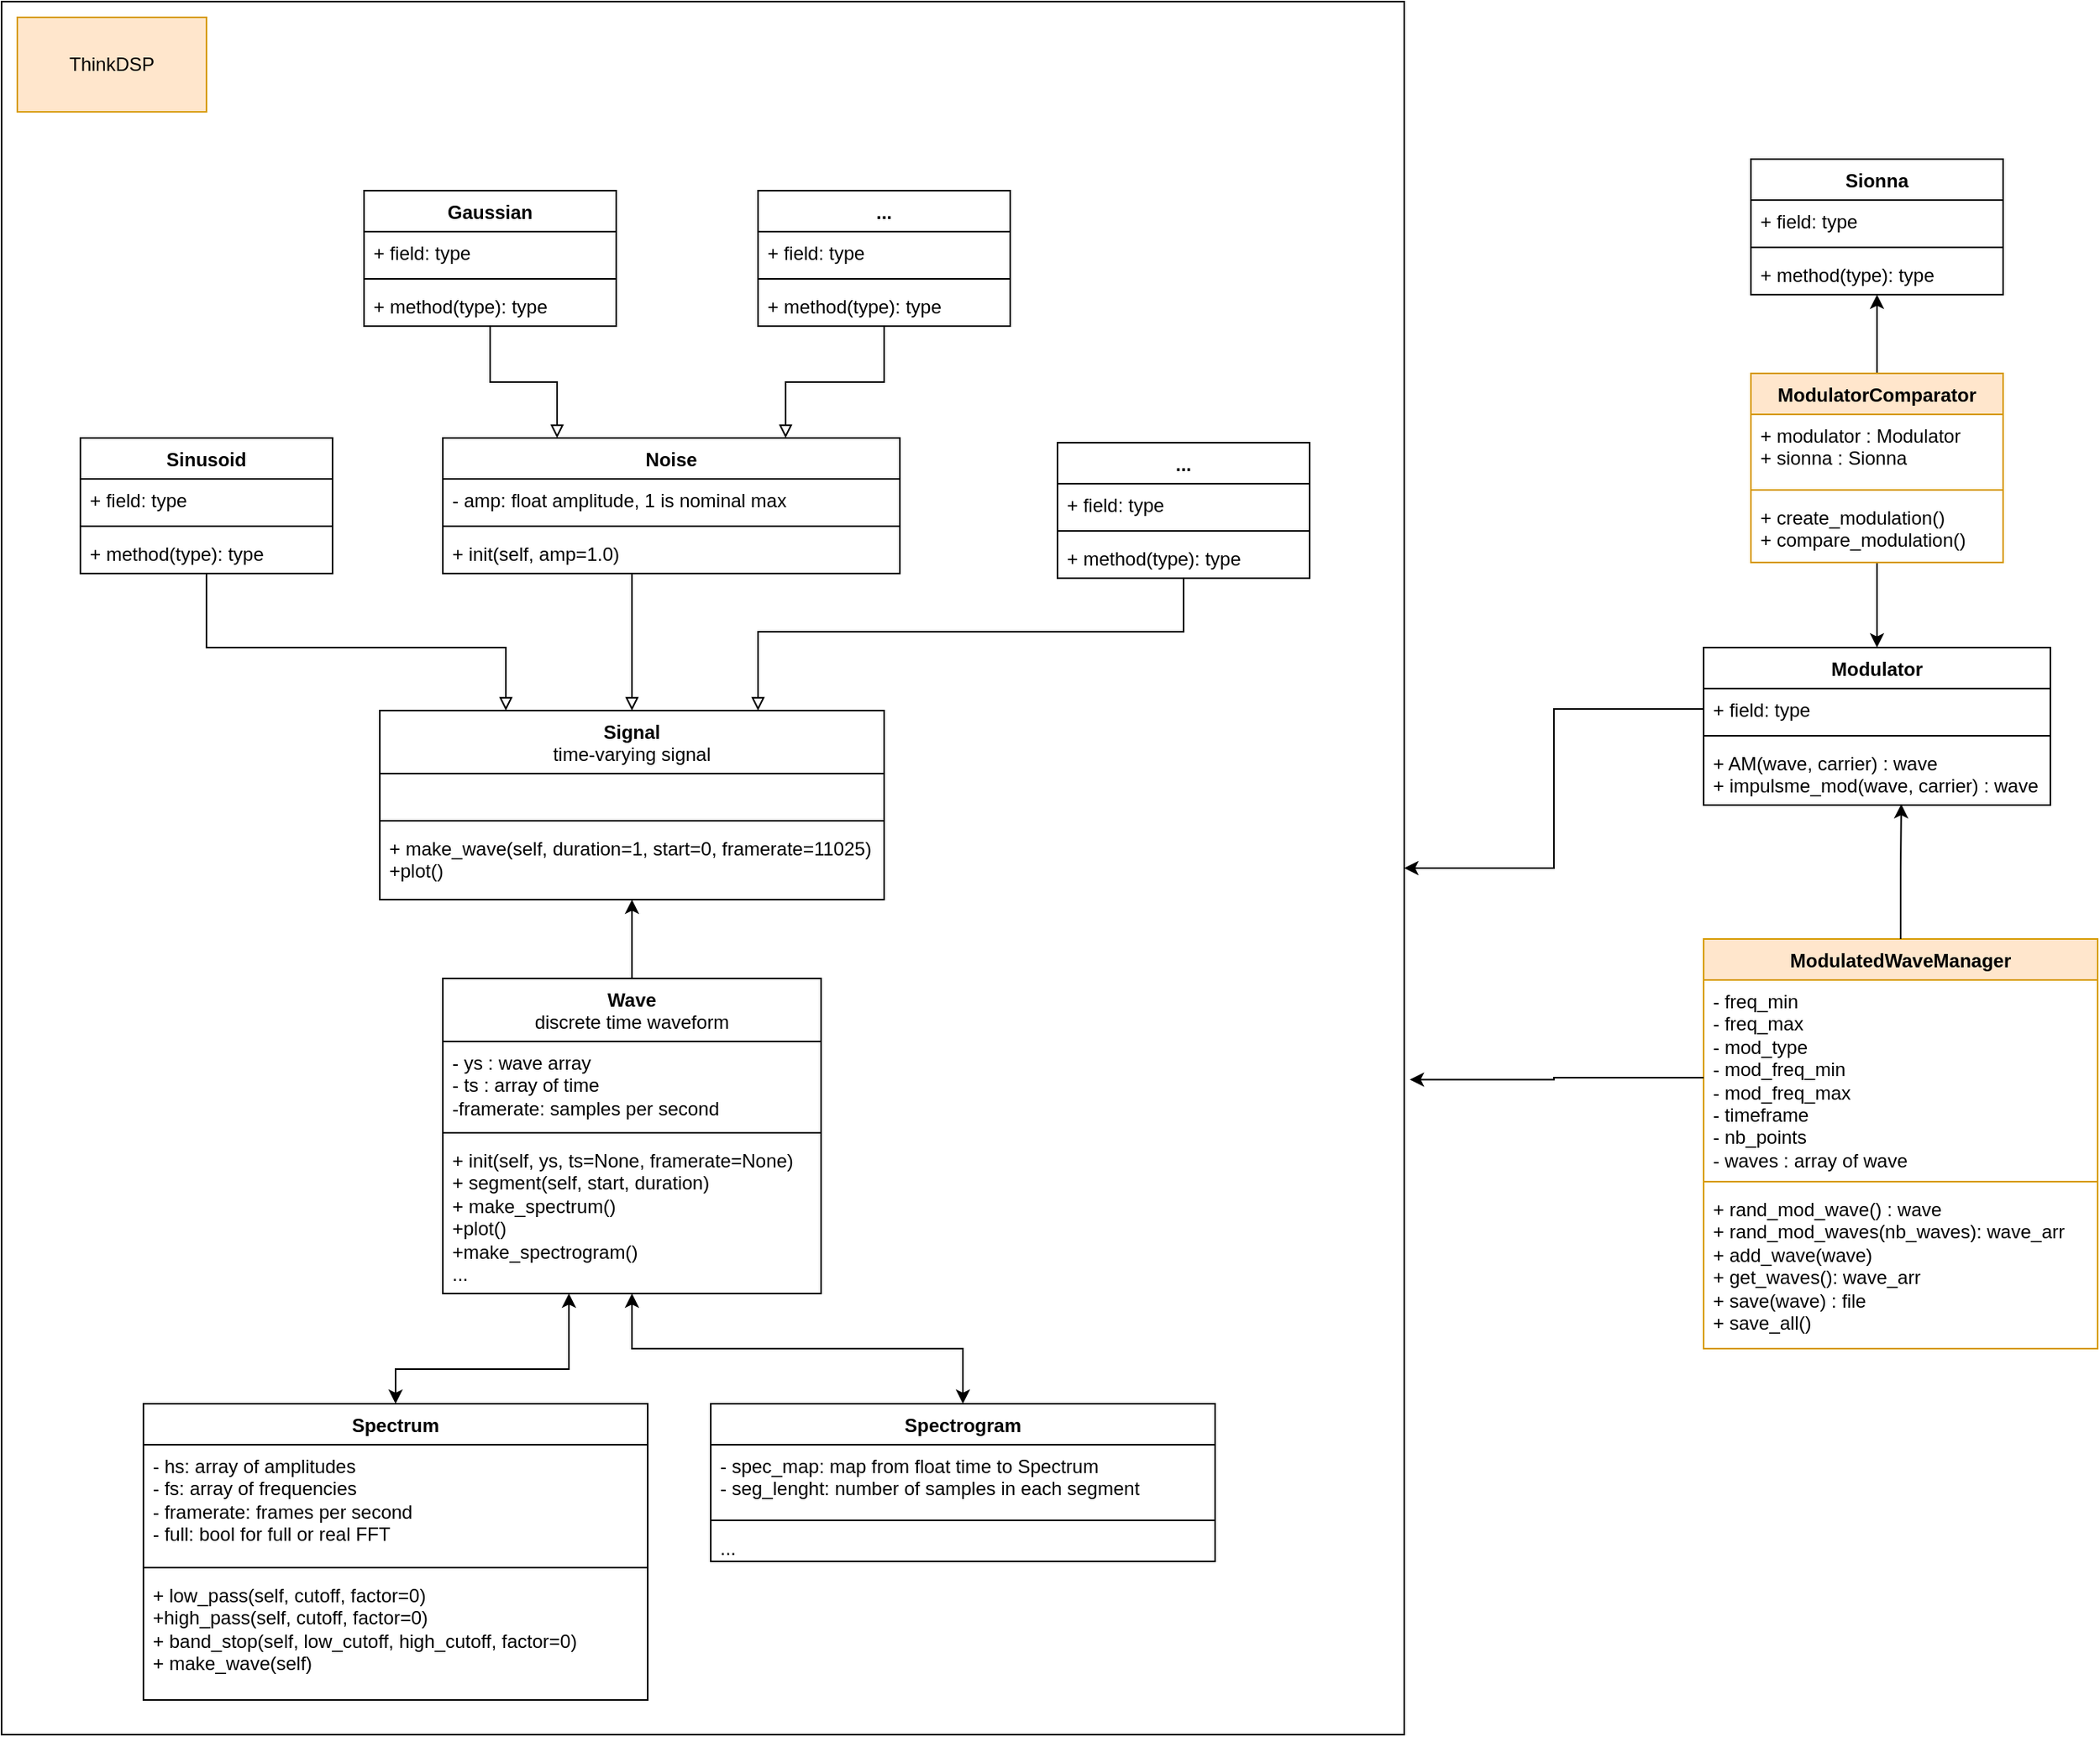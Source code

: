 <mxfile version="22.0.8" type="device" pages="2">
  <diagram name="Waveforms" id="-5vRuvMUi6XSjMrTcM4P">
    <mxGraphModel dx="1900" dy="1642" grid="1" gridSize="10" guides="1" tooltips="1" connect="1" arrows="1" fold="1" page="1" pageScale="1" pageWidth="850" pageHeight="1100" math="0" shadow="0">
      <root>
        <mxCell id="0" />
        <mxCell id="1" parent="0" />
        <mxCell id="QoV-O3xpIGl7pYLtJeuS-9" value="" style="rounded=0;whiteSpace=wrap;html=1;" parent="1" vertex="1">
          <mxGeometry x="-160" y="-430" width="890" height="1100" as="geometry" />
        </mxCell>
        <mxCell id="QoV-O3xpIGl7pYLtJeuS-46" value="" style="edgeStyle=orthogonalEdgeStyle;rounded=0;orthogonalLoop=1;jettySize=auto;html=1;entryX=0.5;entryY=0;entryDx=0;entryDy=0;startArrow=classic;startFill=1;" parent="1" source="QoV-O3xpIGl7pYLtJeuS-1" target="QoV-O3xpIGl7pYLtJeuS-14" edge="1">
          <mxGeometry relative="1" as="geometry">
            <Array as="points">
              <mxPoint x="200" y="438" />
              <mxPoint x="90" y="438" />
            </Array>
          </mxGeometry>
        </mxCell>
        <mxCell id="QoV-O3xpIGl7pYLtJeuS-47" value="" style="edgeStyle=orthogonalEdgeStyle;rounded=0;orthogonalLoop=1;jettySize=auto;html=1;entryX=0.5;entryY=0;entryDx=0;entryDy=0;startArrow=classic;startFill=1;" parent="1" source="QoV-O3xpIGl7pYLtJeuS-1" target="QoV-O3xpIGl7pYLtJeuS-18" edge="1">
          <mxGeometry relative="1" as="geometry" />
        </mxCell>
        <mxCell id="QoV-O3xpIGl7pYLtJeuS-1" value="Wave&lt;br&gt;&lt;span style=&quot;font-weight: normal;&quot;&gt;discrete time waveform&lt;/span&gt;" style="swimlane;fontStyle=1;align=center;verticalAlign=top;childLayout=stackLayout;horizontal=1;startSize=40;horizontalStack=0;resizeParent=1;resizeParentMax=0;resizeLast=0;collapsible=1;marginBottom=0;whiteSpace=wrap;html=1;" parent="1" vertex="1">
          <mxGeometry x="120" y="190" width="240" height="200" as="geometry" />
        </mxCell>
        <mxCell id="QoV-O3xpIGl7pYLtJeuS-2" value="- ys : wave array&lt;br&gt;- ts : array of time&lt;br&gt;-framerate: samples per second&lt;br&gt;" style="text;strokeColor=none;fillColor=none;align=left;verticalAlign=top;spacingLeft=4;spacingRight=4;overflow=hidden;rotatable=0;points=[[0,0.5],[1,0.5]];portConstraint=eastwest;whiteSpace=wrap;html=1;" parent="QoV-O3xpIGl7pYLtJeuS-1" vertex="1">
          <mxGeometry y="40" width="240" height="54" as="geometry" />
        </mxCell>
        <mxCell id="QoV-O3xpIGl7pYLtJeuS-3" value="" style="line;strokeWidth=1;fillColor=none;align=left;verticalAlign=middle;spacingTop=-1;spacingLeft=3;spacingRight=3;rotatable=0;labelPosition=right;points=[];portConstraint=eastwest;strokeColor=inherit;" parent="QoV-O3xpIGl7pYLtJeuS-1" vertex="1">
          <mxGeometry y="94" width="240" height="8" as="geometry" />
        </mxCell>
        <mxCell id="QoV-O3xpIGl7pYLtJeuS-4" value="+ init(self, ys, ts=None, framerate=None)&lt;br&gt;+ segment(self, start, duration)&lt;br&gt;+ make_spectrum()&lt;br&gt;+plot()&lt;br&gt;+make_spectrogram()&lt;br&gt;..." style="text;strokeColor=none;fillColor=none;align=left;verticalAlign=top;spacingLeft=4;spacingRight=4;overflow=hidden;rotatable=0;points=[[0,0.5],[1,0.5]];portConstraint=eastwest;whiteSpace=wrap;html=1;" parent="QoV-O3xpIGl7pYLtJeuS-1" vertex="1">
          <mxGeometry y="102" width="240" height="98" as="geometry" />
        </mxCell>
        <mxCell id="QoV-O3xpIGl7pYLtJeuS-44" value="" style="edgeStyle=orthogonalEdgeStyle;rounded=0;orthogonalLoop=1;jettySize=auto;html=1;entryX=0.5;entryY=0;entryDx=0;entryDy=0;endArrow=block;endFill=0;" parent="1" source="QoV-O3xpIGl7pYLtJeuS-5" target="QoV-O3xpIGl7pYLtJeuS-10" edge="1">
          <mxGeometry relative="1" as="geometry">
            <mxPoint x="240" y="20" as="targetPoint" />
            <Array as="points">
              <mxPoint x="240" y="-40" />
              <mxPoint x="240" y="-40" />
            </Array>
          </mxGeometry>
        </mxCell>
        <mxCell id="QoV-O3xpIGl7pYLtJeuS-5" value="Noise" style="swimlane;fontStyle=1;align=center;verticalAlign=top;childLayout=stackLayout;horizontal=1;startSize=26;horizontalStack=0;resizeParent=1;resizeParentMax=0;resizeLast=0;collapsible=1;marginBottom=0;whiteSpace=wrap;html=1;" parent="1" vertex="1">
          <mxGeometry x="120" y="-153" width="290" height="86" as="geometry" />
        </mxCell>
        <mxCell id="QoV-O3xpIGl7pYLtJeuS-6" value="- amp: float amplitude, 1 is nominal max" style="text;strokeColor=none;fillColor=none;align=left;verticalAlign=top;spacingLeft=4;spacingRight=4;overflow=hidden;rotatable=0;points=[[0,0.5],[1,0.5]];portConstraint=eastwest;whiteSpace=wrap;html=1;" parent="QoV-O3xpIGl7pYLtJeuS-5" vertex="1">
          <mxGeometry y="26" width="290" height="26" as="geometry" />
        </mxCell>
        <mxCell id="QoV-O3xpIGl7pYLtJeuS-7" value="" style="line;strokeWidth=1;fillColor=none;align=left;verticalAlign=middle;spacingTop=-1;spacingLeft=3;spacingRight=3;rotatable=0;labelPosition=right;points=[];portConstraint=eastwest;strokeColor=inherit;" parent="QoV-O3xpIGl7pYLtJeuS-5" vertex="1">
          <mxGeometry y="52" width="290" height="8" as="geometry" />
        </mxCell>
        <mxCell id="QoV-O3xpIGl7pYLtJeuS-8" value="+ init(self, amp=1.0)" style="text;strokeColor=none;fillColor=none;align=left;verticalAlign=top;spacingLeft=4;spacingRight=4;overflow=hidden;rotatable=0;points=[[0,0.5],[1,0.5]];portConstraint=eastwest;whiteSpace=wrap;html=1;" parent="QoV-O3xpIGl7pYLtJeuS-5" vertex="1">
          <mxGeometry y="60" width="290" height="26" as="geometry" />
        </mxCell>
        <mxCell id="QoV-O3xpIGl7pYLtJeuS-10" value="Signal&lt;br&gt;&lt;span style=&quot;font-weight: normal;&quot;&gt;time-varying signal&lt;/span&gt;" style="swimlane;fontStyle=1;align=center;verticalAlign=top;childLayout=stackLayout;horizontal=1;startSize=40;horizontalStack=0;resizeParent=1;resizeParentMax=0;resizeLast=0;collapsible=1;marginBottom=0;whiteSpace=wrap;html=1;" parent="1" vertex="1">
          <mxGeometry x="80" y="20" width="320" height="120" as="geometry" />
        </mxCell>
        <mxCell id="QoV-O3xpIGl7pYLtJeuS-11" value="&lt;br&gt;" style="text;strokeColor=none;fillColor=none;align=left;verticalAlign=top;spacingLeft=4;spacingRight=4;overflow=hidden;rotatable=0;points=[[0,0.5],[1,0.5]];portConstraint=eastwest;whiteSpace=wrap;html=1;" parent="QoV-O3xpIGl7pYLtJeuS-10" vertex="1">
          <mxGeometry y="40" width="320" height="26" as="geometry" />
        </mxCell>
        <mxCell id="QoV-O3xpIGl7pYLtJeuS-12" value="" style="line;strokeWidth=1;fillColor=none;align=left;verticalAlign=middle;spacingTop=-1;spacingLeft=3;spacingRight=3;rotatable=0;labelPosition=right;points=[];portConstraint=eastwest;strokeColor=inherit;" parent="QoV-O3xpIGl7pYLtJeuS-10" vertex="1">
          <mxGeometry y="66" width="320" height="8" as="geometry" />
        </mxCell>
        <mxCell id="QoV-O3xpIGl7pYLtJeuS-13" value="+ make_wave(self, duration=1, start=0, framerate=11025)&lt;br&gt;+plot()" style="text;strokeColor=none;fillColor=none;align=left;verticalAlign=top;spacingLeft=4;spacingRight=4;overflow=hidden;rotatable=0;points=[[0,0.5],[1,0.5]];portConstraint=eastwest;whiteSpace=wrap;html=1;" parent="QoV-O3xpIGl7pYLtJeuS-10" vertex="1">
          <mxGeometry y="74" width="320" height="46" as="geometry" />
        </mxCell>
        <mxCell id="QoV-O3xpIGl7pYLtJeuS-14" value="Spectrum" style="swimlane;fontStyle=1;align=center;verticalAlign=top;childLayout=stackLayout;horizontal=1;startSize=26;horizontalStack=0;resizeParent=1;resizeParentMax=0;resizeLast=0;collapsible=1;marginBottom=0;whiteSpace=wrap;html=1;" parent="1" vertex="1">
          <mxGeometry x="-70" y="460" width="320" height="188" as="geometry" />
        </mxCell>
        <mxCell id="QoV-O3xpIGl7pYLtJeuS-15" value="- hs: array of amplitudes&lt;br&gt;- fs: array of frequencies&lt;br&gt;- framerate: frames per second&lt;br&gt;- full: bool for full or real FFT" style="text;strokeColor=none;fillColor=none;align=left;verticalAlign=top;spacingLeft=4;spacingRight=4;overflow=hidden;rotatable=0;points=[[0,0.5],[1,0.5]];portConstraint=eastwest;whiteSpace=wrap;html=1;" parent="QoV-O3xpIGl7pYLtJeuS-14" vertex="1">
          <mxGeometry y="26" width="320" height="74" as="geometry" />
        </mxCell>
        <mxCell id="QoV-O3xpIGl7pYLtJeuS-16" value="" style="line;strokeWidth=1;fillColor=none;align=left;verticalAlign=middle;spacingTop=-1;spacingLeft=3;spacingRight=3;rotatable=0;labelPosition=right;points=[];portConstraint=eastwest;strokeColor=inherit;" parent="QoV-O3xpIGl7pYLtJeuS-14" vertex="1">
          <mxGeometry y="100" width="320" height="8" as="geometry" />
        </mxCell>
        <mxCell id="QoV-O3xpIGl7pYLtJeuS-17" value="+ low_pass(self, cutoff, factor=0)&lt;br&gt;+high_pass(self, cutoff, factor=0)&lt;br&gt;+ band_stop(self, low_cutoff, high_cutoff, factor=0)&lt;br&gt;+ make_wave(self)" style="text;strokeColor=none;fillColor=none;align=left;verticalAlign=top;spacingLeft=4;spacingRight=4;overflow=hidden;rotatable=0;points=[[0,0.5],[1,0.5]];portConstraint=eastwest;whiteSpace=wrap;html=1;" parent="QoV-O3xpIGl7pYLtJeuS-14" vertex="1">
          <mxGeometry y="108" width="320" height="80" as="geometry" />
        </mxCell>
        <mxCell id="QoV-O3xpIGl7pYLtJeuS-18" value="Spectrogram" style="swimlane;fontStyle=1;align=center;verticalAlign=top;childLayout=stackLayout;horizontal=1;startSize=26;horizontalStack=0;resizeParent=1;resizeParentMax=0;resizeLast=0;collapsible=1;marginBottom=0;whiteSpace=wrap;html=1;" parent="1" vertex="1">
          <mxGeometry x="290" y="460" width="320" height="100" as="geometry" />
        </mxCell>
        <mxCell id="QoV-O3xpIGl7pYLtJeuS-19" value="- spec_map: map from float time to Spectrum&lt;br&gt;- seg_lenght: number of samples in each segment" style="text;strokeColor=none;fillColor=none;align=left;verticalAlign=top;spacingLeft=4;spacingRight=4;overflow=hidden;rotatable=0;points=[[0,0.5],[1,0.5]];portConstraint=eastwest;whiteSpace=wrap;html=1;" parent="QoV-O3xpIGl7pYLtJeuS-18" vertex="1">
          <mxGeometry y="26" width="320" height="44" as="geometry" />
        </mxCell>
        <mxCell id="QoV-O3xpIGl7pYLtJeuS-20" value="" style="line;strokeWidth=1;fillColor=none;align=left;verticalAlign=middle;spacingTop=-1;spacingLeft=3;spacingRight=3;rotatable=0;labelPosition=right;points=[];portConstraint=eastwest;strokeColor=inherit;" parent="QoV-O3xpIGl7pYLtJeuS-18" vertex="1">
          <mxGeometry y="70" width="320" height="8" as="geometry" />
        </mxCell>
        <mxCell id="QoV-O3xpIGl7pYLtJeuS-21" value="..." style="text;strokeColor=none;fillColor=none;align=left;verticalAlign=top;spacingLeft=4;spacingRight=4;overflow=hidden;rotatable=0;points=[[0,0.5],[1,0.5]];portConstraint=eastwest;whiteSpace=wrap;html=1;" parent="QoV-O3xpIGl7pYLtJeuS-18" vertex="1">
          <mxGeometry y="78" width="320" height="22" as="geometry" />
        </mxCell>
        <mxCell id="QoV-O3xpIGl7pYLtJeuS-40" value="" style="edgeStyle=orthogonalEdgeStyle;rounded=0;orthogonalLoop=1;jettySize=auto;html=1;endArrow=block;endFill=0;entryX=0.75;entryY=0;entryDx=0;entryDy=0;" parent="1" source="QoV-O3xpIGl7pYLtJeuS-22" target="QoV-O3xpIGl7pYLtJeuS-10" edge="1">
          <mxGeometry relative="1" as="geometry">
            <mxPoint x="160" y="20" as="targetPoint" />
            <Array as="points">
              <mxPoint x="590" y="-30" />
              <mxPoint x="320" y="-30" />
            </Array>
          </mxGeometry>
        </mxCell>
        <mxCell id="QoV-O3xpIGl7pYLtJeuS-22" value="..." style="swimlane;fontStyle=1;align=center;verticalAlign=top;childLayout=stackLayout;horizontal=1;startSize=26;horizontalStack=0;resizeParent=1;resizeParentMax=0;resizeLast=0;collapsible=1;marginBottom=0;whiteSpace=wrap;html=1;" parent="1" vertex="1">
          <mxGeometry x="510" y="-150" width="160" height="86" as="geometry" />
        </mxCell>
        <mxCell id="QoV-O3xpIGl7pYLtJeuS-23" value="+ field: type" style="text;strokeColor=none;fillColor=none;align=left;verticalAlign=top;spacingLeft=4;spacingRight=4;overflow=hidden;rotatable=0;points=[[0,0.5],[1,0.5]];portConstraint=eastwest;whiteSpace=wrap;html=1;" parent="QoV-O3xpIGl7pYLtJeuS-22" vertex="1">
          <mxGeometry y="26" width="160" height="26" as="geometry" />
        </mxCell>
        <mxCell id="QoV-O3xpIGl7pYLtJeuS-24" value="" style="line;strokeWidth=1;fillColor=none;align=left;verticalAlign=middle;spacingTop=-1;spacingLeft=3;spacingRight=3;rotatable=0;labelPosition=right;points=[];portConstraint=eastwest;strokeColor=inherit;" parent="QoV-O3xpIGl7pYLtJeuS-22" vertex="1">
          <mxGeometry y="52" width="160" height="8" as="geometry" />
        </mxCell>
        <mxCell id="QoV-O3xpIGl7pYLtJeuS-25" value="+ method(type): type" style="text;strokeColor=none;fillColor=none;align=left;verticalAlign=top;spacingLeft=4;spacingRight=4;overflow=hidden;rotatable=0;points=[[0,0.5],[1,0.5]];portConstraint=eastwest;whiteSpace=wrap;html=1;" parent="QoV-O3xpIGl7pYLtJeuS-22" vertex="1">
          <mxGeometry y="60" width="160" height="26" as="geometry" />
        </mxCell>
        <mxCell id="QoV-O3xpIGl7pYLtJeuS-38" value="" style="edgeStyle=orthogonalEdgeStyle;rounded=0;orthogonalLoop=1;jettySize=auto;html=1;entryX=0.25;entryY=0;entryDx=0;entryDy=0;endArrow=block;endFill=0;" parent="1" source="QoV-O3xpIGl7pYLtJeuS-26" target="QoV-O3xpIGl7pYLtJeuS-10" edge="1">
          <mxGeometry relative="1" as="geometry">
            <mxPoint y="20" as="targetPoint" />
            <Array as="points">
              <mxPoint x="-30" y="-20" />
              <mxPoint x="160" y="-20" />
            </Array>
          </mxGeometry>
        </mxCell>
        <mxCell id="QoV-O3xpIGl7pYLtJeuS-26" value="Sinusoid" style="swimlane;fontStyle=1;align=center;verticalAlign=top;childLayout=stackLayout;horizontal=1;startSize=26;horizontalStack=0;resizeParent=1;resizeParentMax=0;resizeLast=0;collapsible=1;marginBottom=0;whiteSpace=wrap;html=1;" parent="1" vertex="1">
          <mxGeometry x="-110" y="-153" width="160" height="86" as="geometry" />
        </mxCell>
        <mxCell id="QoV-O3xpIGl7pYLtJeuS-27" value="+ field: type" style="text;strokeColor=none;fillColor=none;align=left;verticalAlign=top;spacingLeft=4;spacingRight=4;overflow=hidden;rotatable=0;points=[[0,0.5],[1,0.5]];portConstraint=eastwest;whiteSpace=wrap;html=1;" parent="QoV-O3xpIGl7pYLtJeuS-26" vertex="1">
          <mxGeometry y="26" width="160" height="26" as="geometry" />
        </mxCell>
        <mxCell id="QoV-O3xpIGl7pYLtJeuS-28" value="" style="line;strokeWidth=1;fillColor=none;align=left;verticalAlign=middle;spacingTop=-1;spacingLeft=3;spacingRight=3;rotatable=0;labelPosition=right;points=[];portConstraint=eastwest;strokeColor=inherit;" parent="QoV-O3xpIGl7pYLtJeuS-26" vertex="1">
          <mxGeometry y="52" width="160" height="8" as="geometry" />
        </mxCell>
        <mxCell id="QoV-O3xpIGl7pYLtJeuS-29" value="+ method(type): type" style="text;strokeColor=none;fillColor=none;align=left;verticalAlign=top;spacingLeft=4;spacingRight=4;overflow=hidden;rotatable=0;points=[[0,0.5],[1,0.5]];portConstraint=eastwest;whiteSpace=wrap;html=1;" parent="QoV-O3xpIGl7pYLtJeuS-26" vertex="1">
          <mxGeometry y="60" width="160" height="26" as="geometry" />
        </mxCell>
        <mxCell id="QoV-O3xpIGl7pYLtJeuS-41" value="" style="edgeStyle=orthogonalEdgeStyle;rounded=0;orthogonalLoop=1;jettySize=auto;html=1;entryX=0.25;entryY=0;entryDx=0;entryDy=0;endArrow=block;endFill=0;" parent="1" source="QoV-O3xpIGl7pYLtJeuS-30" target="QoV-O3xpIGl7pYLtJeuS-5" edge="1">
          <mxGeometry relative="1" as="geometry" />
        </mxCell>
        <mxCell id="QoV-O3xpIGl7pYLtJeuS-30" value="Gaussian" style="swimlane;fontStyle=1;align=center;verticalAlign=top;childLayout=stackLayout;horizontal=1;startSize=26;horizontalStack=0;resizeParent=1;resizeParentMax=0;resizeLast=0;collapsible=1;marginBottom=0;whiteSpace=wrap;html=1;" parent="1" vertex="1">
          <mxGeometry x="70" y="-310" width="160" height="86" as="geometry" />
        </mxCell>
        <mxCell id="QoV-O3xpIGl7pYLtJeuS-31" value="+ field: type" style="text;strokeColor=none;fillColor=none;align=left;verticalAlign=top;spacingLeft=4;spacingRight=4;overflow=hidden;rotatable=0;points=[[0,0.5],[1,0.5]];portConstraint=eastwest;whiteSpace=wrap;html=1;" parent="QoV-O3xpIGl7pYLtJeuS-30" vertex="1">
          <mxGeometry y="26" width="160" height="26" as="geometry" />
        </mxCell>
        <mxCell id="QoV-O3xpIGl7pYLtJeuS-32" value="" style="line;strokeWidth=1;fillColor=none;align=left;verticalAlign=middle;spacingTop=-1;spacingLeft=3;spacingRight=3;rotatable=0;labelPosition=right;points=[];portConstraint=eastwest;strokeColor=inherit;" parent="QoV-O3xpIGl7pYLtJeuS-30" vertex="1">
          <mxGeometry y="52" width="160" height="8" as="geometry" />
        </mxCell>
        <mxCell id="QoV-O3xpIGl7pYLtJeuS-33" value="+ method(type): type" style="text;strokeColor=none;fillColor=none;align=left;verticalAlign=top;spacingLeft=4;spacingRight=4;overflow=hidden;rotatable=0;points=[[0,0.5],[1,0.5]];portConstraint=eastwest;whiteSpace=wrap;html=1;" parent="QoV-O3xpIGl7pYLtJeuS-30" vertex="1">
          <mxGeometry y="60" width="160" height="26" as="geometry" />
        </mxCell>
        <mxCell id="QoV-O3xpIGl7pYLtJeuS-42" value="" style="edgeStyle=orthogonalEdgeStyle;rounded=0;orthogonalLoop=1;jettySize=auto;html=1;entryX=0.75;entryY=0;entryDx=0;entryDy=0;endArrow=block;endFill=0;" parent="1" source="QoV-O3xpIGl7pYLtJeuS-34" target="QoV-O3xpIGl7pYLtJeuS-5" edge="1">
          <mxGeometry relative="1" as="geometry" />
        </mxCell>
        <mxCell id="QoV-O3xpIGl7pYLtJeuS-34" value="..." style="swimlane;fontStyle=1;align=center;verticalAlign=top;childLayout=stackLayout;horizontal=1;startSize=26;horizontalStack=0;resizeParent=1;resizeParentMax=0;resizeLast=0;collapsible=1;marginBottom=0;whiteSpace=wrap;html=1;" parent="1" vertex="1">
          <mxGeometry x="320" y="-310" width="160" height="86" as="geometry" />
        </mxCell>
        <mxCell id="QoV-O3xpIGl7pYLtJeuS-35" value="+ field: type" style="text;strokeColor=none;fillColor=none;align=left;verticalAlign=top;spacingLeft=4;spacingRight=4;overflow=hidden;rotatable=0;points=[[0,0.5],[1,0.5]];portConstraint=eastwest;whiteSpace=wrap;html=1;" parent="QoV-O3xpIGl7pYLtJeuS-34" vertex="1">
          <mxGeometry y="26" width="160" height="26" as="geometry" />
        </mxCell>
        <mxCell id="QoV-O3xpIGl7pYLtJeuS-36" value="" style="line;strokeWidth=1;fillColor=none;align=left;verticalAlign=middle;spacingTop=-1;spacingLeft=3;spacingRight=3;rotatable=0;labelPosition=right;points=[];portConstraint=eastwest;strokeColor=inherit;" parent="QoV-O3xpIGl7pYLtJeuS-34" vertex="1">
          <mxGeometry y="52" width="160" height="8" as="geometry" />
        </mxCell>
        <mxCell id="QoV-O3xpIGl7pYLtJeuS-37" value="+ method(type): type" style="text;strokeColor=none;fillColor=none;align=left;verticalAlign=top;spacingLeft=4;spacingRight=4;overflow=hidden;rotatable=0;points=[[0,0.5],[1,0.5]];portConstraint=eastwest;whiteSpace=wrap;html=1;" parent="QoV-O3xpIGl7pYLtJeuS-34" vertex="1">
          <mxGeometry y="60" width="160" height="26" as="geometry" />
        </mxCell>
        <mxCell id="QoV-O3xpIGl7pYLtJeuS-45" style="edgeStyle=orthogonalEdgeStyle;rounded=0;orthogonalLoop=1;jettySize=auto;html=1;exitX=0.5;exitY=0;exitDx=0;exitDy=0;entryX=0.5;entryY=1;entryDx=0;entryDy=0;entryPerimeter=0;" parent="1" source="QoV-O3xpIGl7pYLtJeuS-1" target="QoV-O3xpIGl7pYLtJeuS-13" edge="1">
          <mxGeometry relative="1" as="geometry">
            <Array as="points" />
          </mxGeometry>
        </mxCell>
        <mxCell id="QoV-O3xpIGl7pYLtJeuS-48" value="ThinkDSP" style="rounded=0;whiteSpace=wrap;html=1;fillColor=#ffe6cc;strokeColor=#d79b00;" parent="1" vertex="1">
          <mxGeometry x="-150" y="-420" width="120" height="60" as="geometry" />
        </mxCell>
        <mxCell id="QoV-O3xpIGl7pYLtJeuS-49" value="ModulatedWaveManager" style="swimlane;fontStyle=1;align=center;verticalAlign=top;childLayout=stackLayout;horizontal=1;startSize=26;horizontalStack=0;resizeParent=1;resizeParentMax=0;resizeLast=0;collapsible=1;marginBottom=0;whiteSpace=wrap;html=1;fillColor=#ffe6cc;strokeColor=#d79b00;" parent="1" vertex="1">
          <mxGeometry x="920" y="165" width="250" height="260" as="geometry" />
        </mxCell>
        <mxCell id="QoV-O3xpIGl7pYLtJeuS-50" value="- freq_min&lt;br&gt;- freq_max&lt;br&gt;- mod_type&lt;br&gt;- mod_freq_min&lt;br&gt;- mod_freq_max&lt;br&gt;- timeframe&lt;br&gt;- nb_points&lt;br&gt;- waves : array of wave" style="text;strokeColor=none;fillColor=none;align=left;verticalAlign=top;spacingLeft=4;spacingRight=4;overflow=hidden;rotatable=0;points=[[0,0.5],[1,0.5]];portConstraint=eastwest;whiteSpace=wrap;html=1;" parent="QoV-O3xpIGl7pYLtJeuS-49" vertex="1">
          <mxGeometry y="26" width="250" height="124" as="geometry" />
        </mxCell>
        <mxCell id="QoV-O3xpIGl7pYLtJeuS-51" value="" style="line;strokeWidth=1;fillColor=none;align=left;verticalAlign=middle;spacingTop=-1;spacingLeft=3;spacingRight=3;rotatable=0;labelPosition=right;points=[];portConstraint=eastwest;strokeColor=inherit;" parent="QoV-O3xpIGl7pYLtJeuS-49" vertex="1">
          <mxGeometry y="150" width="250" height="8" as="geometry" />
        </mxCell>
        <mxCell id="QoV-O3xpIGl7pYLtJeuS-52" value="+ rand_mod_wave() : wave&lt;br&gt;+ rand_mod_waves(nb_waves): wave_arr&lt;br&gt;+ add_wave(wave)&lt;br&gt;+ get_waves(): wave_arr&lt;br&gt;+ save(wave) : file&lt;br&gt;+ save_all()" style="text;strokeColor=none;fillColor=none;align=left;verticalAlign=top;spacingLeft=4;spacingRight=4;overflow=hidden;rotatable=0;points=[[0,0.5],[1,0.5]];portConstraint=eastwest;whiteSpace=wrap;html=1;" parent="QoV-O3xpIGl7pYLtJeuS-49" vertex="1">
          <mxGeometry y="158" width="250" height="102" as="geometry" />
        </mxCell>
        <mxCell id="QoV-O3xpIGl7pYLtJeuS-53" value="Modulator" style="swimlane;fontStyle=1;align=center;verticalAlign=top;childLayout=stackLayout;horizontal=1;startSize=26;horizontalStack=0;resizeParent=1;resizeParentMax=0;resizeLast=0;collapsible=1;marginBottom=0;whiteSpace=wrap;html=1;" parent="1" vertex="1">
          <mxGeometry x="920" y="-20" width="220" height="100" as="geometry" />
        </mxCell>
        <mxCell id="QoV-O3xpIGl7pYLtJeuS-54" value="+ field: type" style="text;strokeColor=none;fillColor=none;align=left;verticalAlign=top;spacingLeft=4;spacingRight=4;overflow=hidden;rotatable=0;points=[[0,0.5],[1,0.5]];portConstraint=eastwest;whiteSpace=wrap;html=1;" parent="QoV-O3xpIGl7pYLtJeuS-53" vertex="1">
          <mxGeometry y="26" width="220" height="26" as="geometry" />
        </mxCell>
        <mxCell id="QoV-O3xpIGl7pYLtJeuS-55" value="" style="line;strokeWidth=1;fillColor=none;align=left;verticalAlign=middle;spacingTop=-1;spacingLeft=3;spacingRight=3;rotatable=0;labelPosition=right;points=[];portConstraint=eastwest;strokeColor=inherit;" parent="QoV-O3xpIGl7pYLtJeuS-53" vertex="1">
          <mxGeometry y="52" width="220" height="8" as="geometry" />
        </mxCell>
        <mxCell id="QoV-O3xpIGl7pYLtJeuS-56" value="+ AM(wave, carrier) : wave&lt;br&gt;+ impulsme_mod(wave, carrier) : wave" style="text;strokeColor=none;fillColor=none;align=left;verticalAlign=top;spacingLeft=4;spacingRight=4;overflow=hidden;rotatable=0;points=[[0,0.5],[1,0.5]];portConstraint=eastwest;whiteSpace=wrap;html=1;" parent="QoV-O3xpIGl7pYLtJeuS-53" vertex="1">
          <mxGeometry y="60" width="220" height="40" as="geometry" />
        </mxCell>
        <mxCell id="QoV-O3xpIGl7pYLtJeuS-57" style="edgeStyle=orthogonalEdgeStyle;rounded=0;orthogonalLoop=1;jettySize=auto;html=1;exitX=0;exitY=0.5;exitDx=0;exitDy=0;entryX=1.004;entryY=0.622;entryDx=0;entryDy=0;entryPerimeter=0;" parent="1" source="QoV-O3xpIGl7pYLtJeuS-50" target="QoV-O3xpIGl7pYLtJeuS-9" edge="1">
          <mxGeometry relative="1" as="geometry" />
        </mxCell>
        <mxCell id="QoV-O3xpIGl7pYLtJeuS-58" style="edgeStyle=orthogonalEdgeStyle;rounded=0;orthogonalLoop=1;jettySize=auto;html=1;exitX=0;exitY=0.5;exitDx=0;exitDy=0;entryX=1;entryY=0.5;entryDx=0;entryDy=0;" parent="1" source="QoV-O3xpIGl7pYLtJeuS-54" target="QoV-O3xpIGl7pYLtJeuS-9" edge="1">
          <mxGeometry relative="1" as="geometry" />
        </mxCell>
        <mxCell id="QoV-O3xpIGl7pYLtJeuS-59" style="edgeStyle=orthogonalEdgeStyle;rounded=0;orthogonalLoop=1;jettySize=auto;html=1;exitX=0.5;exitY=0;exitDx=0;exitDy=0;entryX=0.57;entryY=0.985;entryDx=0;entryDy=0;entryPerimeter=0;" parent="1" source="QoV-O3xpIGl7pYLtJeuS-49" target="QoV-O3xpIGl7pYLtJeuS-56" edge="1">
          <mxGeometry relative="1" as="geometry" />
        </mxCell>
        <mxCell id="JEuEeUjZBlW3lh72F8i5-9" value="" style="edgeStyle=orthogonalEdgeStyle;rounded=0;orthogonalLoop=1;jettySize=auto;html=1;" edge="1" parent="1" source="JEuEeUjZBlW3lh72F8i5-1" target="JEuEeUjZBlW3lh72F8i5-8">
          <mxGeometry relative="1" as="geometry">
            <Array as="points">
              <mxPoint x="1030" y="-270" />
              <mxPoint x="1030" y="-270" />
            </Array>
          </mxGeometry>
        </mxCell>
        <mxCell id="JEuEeUjZBlW3lh72F8i5-10" value="" style="edgeStyle=orthogonalEdgeStyle;rounded=0;orthogonalLoop=1;jettySize=auto;html=1;entryX=0.5;entryY=0;entryDx=0;entryDy=0;" edge="1" parent="1" source="JEuEeUjZBlW3lh72F8i5-1" target="QoV-O3xpIGl7pYLtJeuS-53">
          <mxGeometry relative="1" as="geometry">
            <Array as="points" />
          </mxGeometry>
        </mxCell>
        <mxCell id="JEuEeUjZBlW3lh72F8i5-1" value="ModulatorComparator" style="swimlane;fontStyle=1;align=center;verticalAlign=top;childLayout=stackLayout;horizontal=1;startSize=26;horizontalStack=0;resizeParent=1;resizeParentMax=0;resizeLast=0;collapsible=1;marginBottom=0;whiteSpace=wrap;html=1;fillColor=#ffe6cc;strokeColor=#d79b00;" vertex="1" parent="1">
          <mxGeometry x="950" y="-194" width="160" height="120" as="geometry" />
        </mxCell>
        <mxCell id="JEuEeUjZBlW3lh72F8i5-2" value="+ modulator : Modulator&lt;br&gt;+ sionna : Sionna" style="text;strokeColor=none;fillColor=none;align=left;verticalAlign=top;spacingLeft=4;spacingRight=4;overflow=hidden;rotatable=0;points=[[0,0.5],[1,0.5]];portConstraint=eastwest;whiteSpace=wrap;html=1;" vertex="1" parent="JEuEeUjZBlW3lh72F8i5-1">
          <mxGeometry y="26" width="160" height="44" as="geometry" />
        </mxCell>
        <mxCell id="JEuEeUjZBlW3lh72F8i5-3" value="" style="line;strokeWidth=1;fillColor=none;align=left;verticalAlign=middle;spacingTop=-1;spacingLeft=3;spacingRight=3;rotatable=0;labelPosition=right;points=[];portConstraint=eastwest;strokeColor=inherit;" vertex="1" parent="JEuEeUjZBlW3lh72F8i5-1">
          <mxGeometry y="70" width="160" height="8" as="geometry" />
        </mxCell>
        <mxCell id="JEuEeUjZBlW3lh72F8i5-4" value="+ create_modulation()&lt;br&gt;+ compare_modulation()" style="text;strokeColor=none;fillColor=none;align=left;verticalAlign=top;spacingLeft=4;spacingRight=4;overflow=hidden;rotatable=0;points=[[0,0.5],[1,0.5]];portConstraint=eastwest;whiteSpace=wrap;html=1;" vertex="1" parent="JEuEeUjZBlW3lh72F8i5-1">
          <mxGeometry y="78" width="160" height="42" as="geometry" />
        </mxCell>
        <mxCell id="JEuEeUjZBlW3lh72F8i5-5" value="Sionna" style="swimlane;fontStyle=1;align=center;verticalAlign=top;childLayout=stackLayout;horizontal=1;startSize=26;horizontalStack=0;resizeParent=1;resizeParentMax=0;resizeLast=0;collapsible=1;marginBottom=0;whiteSpace=wrap;html=1;" vertex="1" parent="1">
          <mxGeometry x="950" y="-330" width="160" height="86" as="geometry" />
        </mxCell>
        <mxCell id="JEuEeUjZBlW3lh72F8i5-6" value="+ field: type" style="text;strokeColor=none;fillColor=none;align=left;verticalAlign=top;spacingLeft=4;spacingRight=4;overflow=hidden;rotatable=0;points=[[0,0.5],[1,0.5]];portConstraint=eastwest;whiteSpace=wrap;html=1;" vertex="1" parent="JEuEeUjZBlW3lh72F8i5-5">
          <mxGeometry y="26" width="160" height="26" as="geometry" />
        </mxCell>
        <mxCell id="JEuEeUjZBlW3lh72F8i5-7" value="" style="line;strokeWidth=1;fillColor=none;align=left;verticalAlign=middle;spacingTop=-1;spacingLeft=3;spacingRight=3;rotatable=0;labelPosition=right;points=[];portConstraint=eastwest;strokeColor=inherit;" vertex="1" parent="JEuEeUjZBlW3lh72F8i5-5">
          <mxGeometry y="52" width="160" height="8" as="geometry" />
        </mxCell>
        <mxCell id="JEuEeUjZBlW3lh72F8i5-8" value="+ method(type): type" style="text;strokeColor=none;fillColor=none;align=left;verticalAlign=top;spacingLeft=4;spacingRight=4;overflow=hidden;rotatable=0;points=[[0,0.5],[1,0.5]];portConstraint=eastwest;whiteSpace=wrap;html=1;" vertex="1" parent="JEuEeUjZBlW3lh72F8i5-5">
          <mxGeometry y="60" width="160" height="26" as="geometry" />
        </mxCell>
      </root>
    </mxGraphModel>
  </diagram>
  <diagram id="yBIX2asByCIzYIo8HtZj" name="NN">
    <mxGraphModel dx="2017" dy="1702" grid="1" gridSize="10" guides="1" tooltips="1" connect="1" arrows="1" fold="1" page="1" pageScale="1" pageWidth="850" pageHeight="1100" math="0" shadow="0">
      <root>
        <mxCell id="0" />
        <mxCell id="1" parent="0" />
        <mxCell id="BV4JuEFCFBSGSbFQGBR_-5" value="" style="rounded=0;whiteSpace=wrap;html=1;" vertex="1" parent="1">
          <mxGeometry x="370" y="-85" width="210" height="180" as="geometry" />
        </mxCell>
        <mxCell id="5bFeORyBdk7w4879FNRR-1" value="ANNModel" style="swimlane;fontStyle=1;align=center;verticalAlign=top;childLayout=stackLayout;horizontal=1;startSize=26;horizontalStack=0;resizeParent=1;resizeParentMax=0;resizeLast=0;collapsible=1;marginBottom=0;whiteSpace=wrap;html=1;" parent="1" vertex="1">
          <mxGeometry x="220" y="420" width="230" height="110" as="geometry" />
        </mxCell>
        <mxCell id="5bFeORyBdk7w4879FNRR-2" value="-" style="text;strokeColor=none;fillColor=none;align=left;verticalAlign=top;spacingLeft=4;spacingRight=4;overflow=hidden;rotatable=0;points=[[0,0.5],[1,0.5]];portConstraint=eastwest;whiteSpace=wrap;html=1;" parent="5bFeORyBdk7w4879FNRR-1" vertex="1">
          <mxGeometry y="26" width="230" height="24" as="geometry" />
        </mxCell>
        <mxCell id="5bFeORyBdk7w4879FNRR-3" value="" style="line;strokeWidth=1;fillColor=none;align=left;verticalAlign=middle;spacingTop=-1;spacingLeft=3;spacingRight=3;rotatable=0;labelPosition=right;points=[];portConstraint=eastwest;strokeColor=inherit;" parent="5bFeORyBdk7w4879FNRR-1" vertex="1">
          <mxGeometry y="50" width="230" height="8" as="geometry" />
        </mxCell>
        <mxCell id="5bFeORyBdk7w4879FNRR-4" value="+ build_model()&lt;br&gt;+ build_model(weights)&lt;br&gt;+ forward(input)" style="text;strokeColor=none;fillColor=none;align=left;verticalAlign=top;spacingLeft=4;spacingRight=4;overflow=hidden;rotatable=0;points=[[0,0.5],[1,0.5]];portConstraint=eastwest;whiteSpace=wrap;html=1;" parent="5bFeORyBdk7w4879FNRR-1" vertex="1">
          <mxGeometry y="58" width="230" height="52" as="geometry" />
        </mxCell>
        <mxCell id="5bFeORyBdk7w4879FNRR-10" value="WaveformBatchManager" style="swimlane;fontStyle=1;align=center;verticalAlign=top;childLayout=stackLayout;horizontal=1;startSize=26;horizontalStack=0;resizeParent=1;resizeParentMax=0;resizeLast=0;collapsible=1;marginBottom=0;whiteSpace=wrap;html=1;" parent="1" vertex="1">
          <mxGeometry x="-170" y="50" width="200" height="150" as="geometry" />
        </mxCell>
        <mxCell id="5bFeORyBdk7w4879FNRR-11" value="- batch_size: int&lt;br&gt;- file_paths: list&lt;br&gt;- current_index: int&lt;br&gt;- wave_data: list (WaveData)" style="text;strokeColor=none;fillColor=none;align=left;verticalAlign=top;spacingLeft=4;spacingRight=4;overflow=hidden;rotatable=0;points=[[0,0.5],[1,0.5]];portConstraint=eastwest;whiteSpace=wrap;html=1;" parent="5bFeORyBdk7w4879FNRR-10" vertex="1">
          <mxGeometry y="26" width="200" height="64" as="geometry" />
        </mxCell>
        <mxCell id="5bFeORyBdk7w4879FNRR-12" value="" style="line;strokeWidth=1;fillColor=none;align=left;verticalAlign=middle;spacingTop=-1;spacingLeft=3;spacingRight=3;rotatable=0;labelPosition=right;points=[];portConstraint=eastwest;strokeColor=inherit;" parent="5bFeORyBdk7w4879FNRR-10" vertex="1">
          <mxGeometry y="90" width="200" height="8" as="geometry" />
        </mxCell>
        <mxCell id="5bFeORyBdk7w4879FNRR-13" value="+ load_next_batch():&lt;br&gt;+ shuffle_data()&lt;br&gt;+ reset_index()" style="text;strokeColor=none;fillColor=none;align=left;verticalAlign=top;spacingLeft=4;spacingRight=4;overflow=hidden;rotatable=0;points=[[0,0.5],[1,0.5]];portConstraint=eastwest;whiteSpace=wrap;html=1;" parent="5bFeORyBdk7w4879FNRR-10" vertex="1">
          <mxGeometry y="98" width="200" height="52" as="geometry" />
        </mxCell>
        <mxCell id="5bFeORyBdk7w4879FNRR-14" value="CNNModel" style="swimlane;fontStyle=1;align=center;verticalAlign=top;childLayout=stackLayout;horizontal=1;startSize=26;horizontalStack=0;resizeParent=1;resizeParentMax=0;resizeLast=0;collapsible=1;marginBottom=0;whiteSpace=wrap;html=1;" parent="1" vertex="1">
          <mxGeometry x="490" y="420" width="210" height="110" as="geometry" />
        </mxCell>
        <mxCell id="5bFeORyBdk7w4879FNRR-15" value="- interconnexion" style="text;strokeColor=none;fillColor=none;align=left;verticalAlign=top;spacingLeft=4;spacingRight=4;overflow=hidden;rotatable=0;points=[[0,0.5],[1,0.5]];portConstraint=eastwest;whiteSpace=wrap;html=1;" parent="5bFeORyBdk7w4879FNRR-14" vertex="1">
          <mxGeometry y="26" width="210" height="24" as="geometry" />
        </mxCell>
        <mxCell id="5bFeORyBdk7w4879FNRR-16" value="" style="line;strokeWidth=1;fillColor=none;align=left;verticalAlign=middle;spacingTop=-1;spacingLeft=3;spacingRight=3;rotatable=0;labelPosition=right;points=[];portConstraint=eastwest;strokeColor=inherit;" parent="5bFeORyBdk7w4879FNRR-14" vertex="1">
          <mxGeometry y="50" width="210" height="8" as="geometry" />
        </mxCell>
        <mxCell id="5bFeORyBdk7w4879FNRR-17" value="+ build_model()&lt;br&gt;+ build_model(weights)&lt;br&gt;+ forward(input)" style="text;strokeColor=none;fillColor=none;align=left;verticalAlign=top;spacingLeft=4;spacingRight=4;overflow=hidden;rotatable=0;points=[[0,0.5],[1,0.5]];portConstraint=eastwest;whiteSpace=wrap;html=1;" parent="5bFeORyBdk7w4879FNRR-14" vertex="1">
          <mxGeometry y="58" width="210" height="52" as="geometry" />
        </mxCell>
        <mxCell id="LKiPsFAHG0ac0OIlJJce-2" value="" style="edgeStyle=orthogonalEdgeStyle;rounded=0;orthogonalLoop=1;jettySize=auto;html=1;entryX=0.506;entryY=1.031;entryDx=0;entryDy=0;entryPerimeter=0;endArrow=block;endFill=0;" edge="1" parent="1" source="5bFeORyBdk7w4879FNRR-18" target="BV4JuEFCFBSGSbFQGBR_-4">
          <mxGeometry relative="1" as="geometry" />
        </mxCell>
        <mxCell id="5bFeORyBdk7w4879FNRR-18" value="NNModel" style="swimlane;fontStyle=1;align=center;verticalAlign=top;childLayout=stackLayout;horizontal=1;startSize=26;horizontalStack=0;resizeParent=1;resizeParentMax=0;resizeLast=0;collapsible=1;marginBottom=0;whiteSpace=wrap;html=1;" parent="1" vertex="1">
          <mxGeometry x="380" y="130" width="190" height="220" as="geometry" />
        </mxCell>
        <mxCell id="5bFeORyBdk7w4879FNRR-19" value="- architecture: list(Layer sizes)&lt;br style=&quot;border-color: var(--border-color);&quot;&gt;- activation_function: string&lt;br style=&quot;border-color: var(--border-color);&quot;&gt;- learning_rate: float" style="text;strokeColor=none;fillColor=none;align=left;verticalAlign=top;spacingLeft=4;spacingRight=4;overflow=hidden;rotatable=0;points=[[0,0.5],[1,0.5]];portConstraint=eastwest;whiteSpace=wrap;html=1;" parent="5bFeORyBdk7w4879FNRR-18" vertex="1">
          <mxGeometry y="26" width="190" height="64" as="geometry" />
        </mxCell>
        <mxCell id="5bFeORyBdk7w4879FNRR-20" value="" style="line;strokeWidth=1;fillColor=none;align=left;verticalAlign=middle;spacingTop=-1;spacingLeft=3;spacingRight=3;rotatable=0;labelPosition=right;points=[];portConstraint=eastwest;strokeColor=inherit;" parent="5bFeORyBdk7w4879FNRR-18" vertex="1">
          <mxGeometry y="90" width="190" height="8" as="geometry" />
        </mxCell>
        <mxCell id="5bFeORyBdk7w4879FNRR-21" value="+ build_model()&lt;br&gt;+ build_model(weights)&lt;br style=&quot;border-color: var(--border-color);&quot;&gt;+ train(data, labels)&lt;br style=&quot;border-color: var(--border-color);&quot;&gt;+ predict(input_data)&lt;br style=&quot;border-color: var(--border-color);&quot;&gt;+ evaluate(test_data, test_labels)&lt;br&gt;+ forward(input)&lt;br&gt;+ get_weights()&lt;br&gt;" style="text;strokeColor=none;fillColor=none;align=left;verticalAlign=top;spacingLeft=4;spacingRight=4;overflow=hidden;rotatable=0;points=[[0,0.5],[1,0.5]];portConstraint=eastwest;whiteSpace=wrap;html=1;" parent="5bFeORyBdk7w4879FNRR-18" vertex="1">
          <mxGeometry y="98" width="190" height="122" as="geometry" />
        </mxCell>
        <mxCell id="5bFeORyBdk7w4879FNRR-22" value="HyperparameterTuner" style="swimlane;fontStyle=1;align=center;verticalAlign=top;childLayout=stackLayout;horizontal=1;startSize=26;horizontalStack=0;resizeParent=1;resizeParentMax=0;resizeLast=0;collapsible=1;marginBottom=0;whiteSpace=wrap;html=1;fillColor=#ffe6cc;strokeColor=#d79b00;" parent="1" vertex="1">
          <mxGeometry x="110" y="130" width="160" height="130" as="geometry" />
        </mxCell>
        <mxCell id="5bFeORyBdk7w4879FNRR-23" value="- param_grid: dict&lt;br&gt;- scoring_metric: Metrics&lt;br&gt;- model : NNModel" style="text;strokeColor=none;fillColor=none;align=left;verticalAlign=top;spacingLeft=4;spacingRight=4;overflow=hidden;rotatable=0;points=[[0,0.5],[1,0.5]];portConstraint=eastwest;whiteSpace=wrap;html=1;" parent="5bFeORyBdk7w4879FNRR-22" vertex="1">
          <mxGeometry y="26" width="160" height="54" as="geometry" />
        </mxCell>
        <mxCell id="5bFeORyBdk7w4879FNRR-24" value="" style="line;strokeWidth=1;fillColor=none;align=left;verticalAlign=middle;spacingTop=-1;spacingLeft=3;spacingRight=3;rotatable=0;labelPosition=right;points=[];portConstraint=eastwest;strokeColor=inherit;" parent="5bFeORyBdk7w4879FNRR-22" vertex="1">
          <mxGeometry y="80" width="160" height="8" as="geometry" />
        </mxCell>
        <mxCell id="5bFeORyBdk7w4879FNRR-25" value="+ tune(model, data, labels)&lt;br&gt;+ evaluate() : float" style="text;strokeColor=none;fillColor=none;align=left;verticalAlign=top;spacingLeft=4;spacingRight=4;overflow=hidden;rotatable=0;points=[[0,0.5],[1,0.5]];portConstraint=eastwest;whiteSpace=wrap;html=1;" parent="5bFeORyBdk7w4879FNRR-22" vertex="1">
          <mxGeometry y="88" width="160" height="42" as="geometry" />
        </mxCell>
        <mxCell id="5bFeORyBdk7w4879FNRR-26" value="Metrics" style="swimlane;fontStyle=1;align=center;verticalAlign=top;childLayout=stackLayout;horizontal=1;startSize=26;horizontalStack=0;resizeParent=1;resizeParentMax=0;resizeLast=0;collapsible=1;marginBottom=0;whiteSpace=wrap;html=1;" parent="1" vertex="1">
          <mxGeometry x="85" y="-44" width="230" height="110" as="geometry" />
        </mxCell>
        <mxCell id="5bFeORyBdk7w4879FNRR-27" value="-" style="text;strokeColor=none;fillColor=none;align=left;verticalAlign=top;spacingLeft=4;spacingRight=4;overflow=hidden;rotatable=0;points=[[0,0.5],[1,0.5]];portConstraint=eastwest;whiteSpace=wrap;html=1;" parent="5bFeORyBdk7w4879FNRR-26" vertex="1">
          <mxGeometry y="26" width="230" height="26" as="geometry" />
        </mxCell>
        <mxCell id="5bFeORyBdk7w4879FNRR-28" value="" style="line;strokeWidth=1;fillColor=none;align=left;verticalAlign=middle;spacingTop=-1;spacingLeft=3;spacingRight=3;rotatable=0;labelPosition=right;points=[];portConstraint=eastwest;strokeColor=inherit;" parent="5bFeORyBdk7w4879FNRR-26" vertex="1">
          <mxGeometry y="52" width="230" height="8" as="geometry" />
        </mxCell>
        <mxCell id="5bFeORyBdk7w4879FNRR-29" value="+ accuracy(y_true, y_pred) : float&lt;br&gt;+ f1_score(y_true, y_pred) : float&lt;br&gt;+ confusion_matrix(y_true, y_pred) : float" style="text;strokeColor=none;fillColor=none;align=left;verticalAlign=top;spacingLeft=4;spacingRight=4;overflow=hidden;rotatable=0;points=[[0,0.5],[1,0.5]];portConstraint=eastwest;whiteSpace=wrap;html=1;" parent="5bFeORyBdk7w4879FNRR-26" vertex="1">
          <mxGeometry y="60" width="230" height="50" as="geometry" />
        </mxCell>
        <mxCell id="5bFeORyBdk7w4879FNRR-30" value="WaveData" style="swimlane;fontStyle=1;align=center;verticalAlign=top;childLayout=stackLayout;horizontal=1;startSize=26;horizontalStack=0;resizeParent=1;resizeParentMax=0;resizeLast=0;collapsible=1;marginBottom=0;whiteSpace=wrap;html=1;" parent="1" vertex="1">
          <mxGeometry x="-410" y="40" width="160" height="110" as="geometry" />
        </mxCell>
        <mxCell id="5bFeORyBdk7w4879FNRR-31" value="- ys: array (wave point)&lt;br&gt;- label : int" style="text;strokeColor=none;fillColor=none;align=left;verticalAlign=top;spacingLeft=4;spacingRight=4;overflow=hidden;rotatable=0;points=[[0,0.5],[1,0.5]];portConstraint=eastwest;whiteSpace=wrap;html=1;" parent="5bFeORyBdk7w4879FNRR-30" vertex="1">
          <mxGeometry y="26" width="160" height="34" as="geometry" />
        </mxCell>
        <mxCell id="5bFeORyBdk7w4879FNRR-32" value="" style="line;strokeWidth=1;fillColor=none;align=left;verticalAlign=middle;spacingTop=-1;spacingLeft=3;spacingRight=3;rotatable=0;labelPosition=right;points=[];portConstraint=eastwest;strokeColor=inherit;" parent="5bFeORyBdk7w4879FNRR-30" vertex="1">
          <mxGeometry y="60" width="160" height="8" as="geometry" />
        </mxCell>
        <mxCell id="5bFeORyBdk7w4879FNRR-33" value="+ normalize()&lt;br&gt;+ get_label()" style="text;strokeColor=none;fillColor=none;align=left;verticalAlign=top;spacingLeft=4;spacingRight=4;overflow=hidden;rotatable=0;points=[[0,0.5],[1,0.5]];portConstraint=eastwest;whiteSpace=wrap;html=1;" parent="5bFeORyBdk7w4879FNRR-30" vertex="1">
          <mxGeometry y="68" width="160" height="42" as="geometry" />
        </mxCell>
        <mxCell id="BV4JuEFCFBSGSbFQGBR_-1" value="nn.module" style="swimlane;fontStyle=1;align=center;verticalAlign=top;childLayout=stackLayout;horizontal=1;startSize=26;horizontalStack=0;resizeParent=1;resizeParentMax=0;resizeLast=0;collapsible=1;marginBottom=0;whiteSpace=wrap;html=1;" vertex="1" parent="1">
          <mxGeometry x="395" y="-20" width="160" height="86" as="geometry" />
        </mxCell>
        <mxCell id="BV4JuEFCFBSGSbFQGBR_-2" value="-&amp;nbsp;" style="text;strokeColor=none;fillColor=none;align=left;verticalAlign=top;spacingLeft=4;spacingRight=4;overflow=hidden;rotatable=0;points=[[0,0.5],[1,0.5]];portConstraint=eastwest;whiteSpace=wrap;html=1;" vertex="1" parent="BV4JuEFCFBSGSbFQGBR_-1">
          <mxGeometry y="26" width="160" height="26" as="geometry" />
        </mxCell>
        <mxCell id="BV4JuEFCFBSGSbFQGBR_-3" value="" style="line;strokeWidth=1;fillColor=none;align=left;verticalAlign=middle;spacingTop=-1;spacingLeft=3;spacingRight=3;rotatable=0;labelPosition=right;points=[];portConstraint=eastwest;strokeColor=inherit;" vertex="1" parent="BV4JuEFCFBSGSbFQGBR_-1">
          <mxGeometry y="52" width="160" height="8" as="geometry" />
        </mxCell>
        <mxCell id="BV4JuEFCFBSGSbFQGBR_-4" value="-&amp;nbsp;" style="text;strokeColor=none;fillColor=none;align=left;verticalAlign=top;spacingLeft=4;spacingRight=4;overflow=hidden;rotatable=0;points=[[0,0.5],[1,0.5]];portConstraint=eastwest;whiteSpace=wrap;html=1;" vertex="1" parent="BV4JuEFCFBSGSbFQGBR_-1">
          <mxGeometry y="60" width="160" height="26" as="geometry" />
        </mxCell>
        <mxCell id="BV4JuEFCFBSGSbFQGBR_-6" value="Torch" style="text;html=1;strokeColor=none;fillColor=none;align=center;verticalAlign=middle;whiteSpace=wrap;rounded=0;" vertex="1" parent="1">
          <mxGeometry x="370" y="-85" width="60" height="30" as="geometry" />
        </mxCell>
        <mxCell id="BV4JuEFCFBSGSbFQGBR_-7" style="edgeStyle=orthogonalEdgeStyle;rounded=0;orthogonalLoop=1;jettySize=auto;html=1;exitX=0.75;exitY=0;exitDx=0;exitDy=0;entryX=0.366;entryY=0.99;entryDx=0;entryDy=0;entryPerimeter=0;endArrow=block;endFill=0;" edge="1" parent="1" source="5bFeORyBdk7w4879FNRR-1" target="5bFeORyBdk7w4879FNRR-21">
          <mxGeometry relative="1" as="geometry">
            <Array as="points">
              <mxPoint x="393" y="385" />
              <mxPoint x="450" y="385" />
            </Array>
          </mxGeometry>
        </mxCell>
        <mxCell id="LKiPsFAHG0ac0OIlJJce-1" style="edgeStyle=orthogonalEdgeStyle;rounded=0;orthogonalLoop=1;jettySize=auto;html=1;exitX=0.25;exitY=0;exitDx=0;exitDy=0;entryX=0.552;entryY=1;entryDx=0;entryDy=0;entryPerimeter=0;endArrow=block;endFill=0;" edge="1" parent="1" source="5bFeORyBdk7w4879FNRR-14" target="5bFeORyBdk7w4879FNRR-21">
          <mxGeometry relative="1" as="geometry" />
        </mxCell>
        <mxCell id="5bFeORyBdk7w4879FNRR-5" value="DataPreprocessor" style="swimlane;fontStyle=1;align=center;verticalAlign=top;childLayout=stackLayout;horizontal=1;startSize=26;horizontalStack=0;resizeParent=1;resizeParentMax=0;resizeLast=0;collapsible=1;marginBottom=0;whiteSpace=wrap;html=1;fillColor=#f8cecc;strokeColor=#b85450;" parent="1" vertex="1">
          <mxGeometry x="-410" y="190" width="160" height="120" as="geometry" />
        </mxCell>
        <mxCell id="5bFeORyBdk7w4879FNRR-6" value="-&amp;nbsp;" style="text;strokeColor=none;fillColor=none;align=left;verticalAlign=top;spacingLeft=4;spacingRight=4;overflow=hidden;rotatable=0;points=[[0,0.5],[1,0.5]];portConstraint=eastwest;whiteSpace=wrap;html=1;" parent="5bFeORyBdk7w4879FNRR-5" vertex="1">
          <mxGeometry y="26" width="160" height="26" as="geometry" />
        </mxCell>
        <mxCell id="5bFeORyBdk7w4879FNRR-7" value="" style="line;strokeWidth=1;fillColor=none;align=left;verticalAlign=middle;spacingTop=-1;spacingLeft=3;spacingRight=3;rotatable=0;labelPosition=right;points=[];portConstraint=eastwest;strokeColor=inherit;" parent="5bFeORyBdk7w4879FNRR-5" vertex="1">
          <mxGeometry y="52" width="160" height="8" as="geometry" />
        </mxCell>
        <mxCell id="5bFeORyBdk7w4879FNRR-8" value="+ read_files(files)&lt;br&gt;+ normalize(data)&lt;br&gt;+ split_data(data, labels)" style="text;strokeColor=none;fillColor=none;align=left;verticalAlign=top;spacingLeft=4;spacingRight=4;overflow=hidden;rotatable=0;points=[[0,0.5],[1,0.5]];portConstraint=eastwest;whiteSpace=wrap;html=1;" parent="5bFeORyBdk7w4879FNRR-5" vertex="1">
          <mxGeometry y="60" width="160" height="60" as="geometry" />
        </mxCell>
        <mxCell id="LKiPsFAHG0ac0OIlJJce-3" style="edgeStyle=orthogonalEdgeStyle;rounded=0;orthogonalLoop=1;jettySize=auto;html=1;exitX=0;exitY=0.5;exitDx=0;exitDy=0;entryX=1;entryY=0.5;entryDx=0;entryDy=0;endArrow=none;endFill=0;startArrow=diamond;startFill=0;" edge="1" parent="1" source="5bFeORyBdk7w4879FNRR-11" target="5bFeORyBdk7w4879FNRR-31">
          <mxGeometry relative="1" as="geometry" />
        </mxCell>
        <mxCell id="LKiPsFAHG0ac0OIlJJce-4" style="edgeStyle=orthogonalEdgeStyle;rounded=0;orthogonalLoop=1;jettySize=auto;html=1;exitX=0;exitY=0.5;exitDx=0;exitDy=0;entryX=1;entryY=0.5;entryDx=0;entryDy=0;" edge="1" parent="1" source="5bFeORyBdk7w4879FNRR-13" target="5bFeORyBdk7w4879FNRR-6">
          <mxGeometry relative="1" as="geometry" />
        </mxCell>
        <mxCell id="LKiPsFAHG0ac0OIlJJce-8" style="edgeStyle=orthogonalEdgeStyle;rounded=0;orthogonalLoop=1;jettySize=auto;html=1;exitX=0.5;exitY=0;exitDx=0;exitDy=0;entryX=0.521;entryY=1.018;entryDx=0;entryDy=0;entryPerimeter=0;" edge="1" parent="1" source="5bFeORyBdk7w4879FNRR-22" target="5bFeORyBdk7w4879FNRR-29">
          <mxGeometry relative="1" as="geometry" />
        </mxCell>
        <mxCell id="LKiPsFAHG0ac0OIlJJce-9" style="edgeStyle=orthogonalEdgeStyle;rounded=0;orthogonalLoop=1;jettySize=auto;html=1;exitX=1;exitY=0.5;exitDx=0;exitDy=0;entryX=0;entryY=0.5;entryDx=0;entryDy=0;endArrow=none;endFill=0;startArrow=diamond;startFill=0;" edge="1" parent="1" source="5bFeORyBdk7w4879FNRR-23" target="5bFeORyBdk7w4879FNRR-19">
          <mxGeometry relative="1" as="geometry" />
        </mxCell>
        <mxCell id="LKiPsFAHG0ac0OIlJJce-11" value="HyperparameterManager" style="swimlane;fontStyle=1;align=center;verticalAlign=top;childLayout=stackLayout;horizontal=1;startSize=26;horizontalStack=0;resizeParent=1;resizeParentMax=0;resizeLast=0;collapsible=1;marginBottom=0;whiteSpace=wrap;html=1;" vertex="1" parent="1">
          <mxGeometry x="-170" y="250" width="200" height="140" as="geometry" />
        </mxCell>
        <mxCell id="LKiPsFAHG0ac0OIlJJce-12" value="-" style="text;strokeColor=none;fillColor=none;align=left;verticalAlign=top;spacingLeft=4;spacingRight=4;overflow=hidden;rotatable=0;points=[[0,0.5],[1,0.5]];portConstraint=eastwest;whiteSpace=wrap;html=1;" vertex="1" parent="LKiPsFAHG0ac0OIlJJce-11">
          <mxGeometry y="26" width="200" height="26" as="geometry" />
        </mxCell>
        <mxCell id="LKiPsFAHG0ac0OIlJJce-13" value="" style="line;strokeWidth=1;fillColor=none;align=left;verticalAlign=middle;spacingTop=-1;spacingLeft=3;spacingRight=3;rotatable=0;labelPosition=right;points=[];portConstraint=eastwest;strokeColor=inherit;" vertex="1" parent="LKiPsFAHG0ac0OIlJJce-11">
          <mxGeometry y="52" width="200" height="8" as="geometry" />
        </mxCell>
        <mxCell id="LKiPsFAHG0ac0OIlJJce-14" value="+ load_hyperparameters(file)&lt;br&gt;+ store_hyperparameters(): file&lt;br&gt;+ load_model(file)&amp;nbsp;&lt;br&gt;+ store_model(NNModel) : file" style="text;strokeColor=none;fillColor=none;align=left;verticalAlign=top;spacingLeft=4;spacingRight=4;overflow=hidden;rotatable=0;points=[[0,0.5],[1,0.5]];portConstraint=eastwest;whiteSpace=wrap;html=1;" vertex="1" parent="LKiPsFAHG0ac0OIlJJce-11">
          <mxGeometry y="60" width="200" height="80" as="geometry" />
        </mxCell>
        <mxCell id="LKiPsFAHG0ac0OIlJJce-15" value="" style="edgeStyle=orthogonalEdgeStyle;rounded=0;orthogonalLoop=1;jettySize=auto;html=1;endArrow=diamond;endFill=0;shadow=0;" edge="1" parent="1" source="5bFeORyBdk7w4879FNRR-23" target="5bFeORyBdk7w4879FNRR-12">
          <mxGeometry relative="1" as="geometry" />
        </mxCell>
        <mxCell id="LKiPsFAHG0ac0OIlJJce-16" style="edgeStyle=orthogonalEdgeStyle;rounded=0;orthogonalLoop=1;jettySize=auto;html=1;exitX=0;exitY=0.5;exitDx=0;exitDy=0;entryX=1;entryY=0.25;entryDx=0;entryDy=0;startArrow=diamond;startFill=0;endArrow=none;endFill=0;" edge="1" parent="1" source="5bFeORyBdk7w4879FNRR-25" target="LKiPsFAHG0ac0OIlJJce-11">
          <mxGeometry relative="1" as="geometry" />
        </mxCell>
      </root>
    </mxGraphModel>
  </diagram>
</mxfile>
